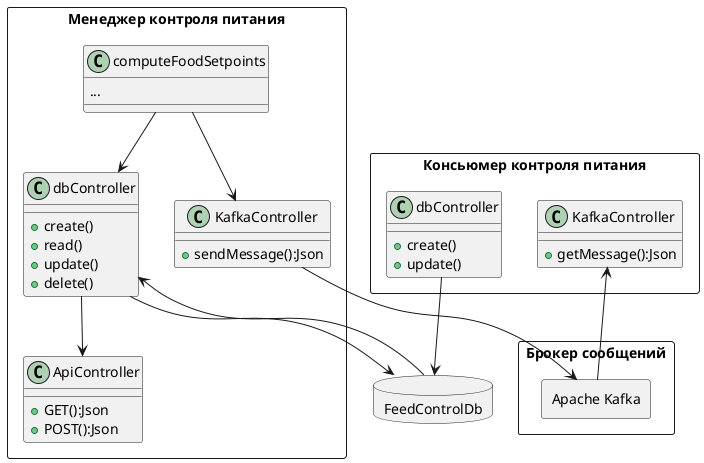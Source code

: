 @startuml вариант 1,  Комплекс управления животноводством. Сервис контроля питания

rectangle "Менеджер контроля питания" as foodControlManager{

    class ApiController {
        +GET():Json
        +POST():Json
    }

    class computeFoodSetpoints {
        ...
    }

    class KafkaController {
        +sendMessage():Json
    }
    
    class dbController {
        +create()
        +read()
        +update()
        +delete()
    }

    computeFoodSetpoints --> KafkaController
    computeFoodSetpoints --> dbController
    dbController --> ApiController 
}

rectangle "Консьюмер контроля питания" as foodControlConsumer {
    class KafkaController {
        +getMessage():Json
    }
    class dbController {
        +create()
        +update()
    }
}

database "FeedControlDb" as db {
}

rectangle "Брокер сообщений" {
    rectangle "Apache Kafka" as kafka {
    }
}
foodControlManager.KafkaController --> kafka
foodControlManager.dbController --> db
db --> foodControlManager.dbController

kafka --> foodControlConsumer.KafkaController
foodControlConsumer.dbController --> db

@enduml
